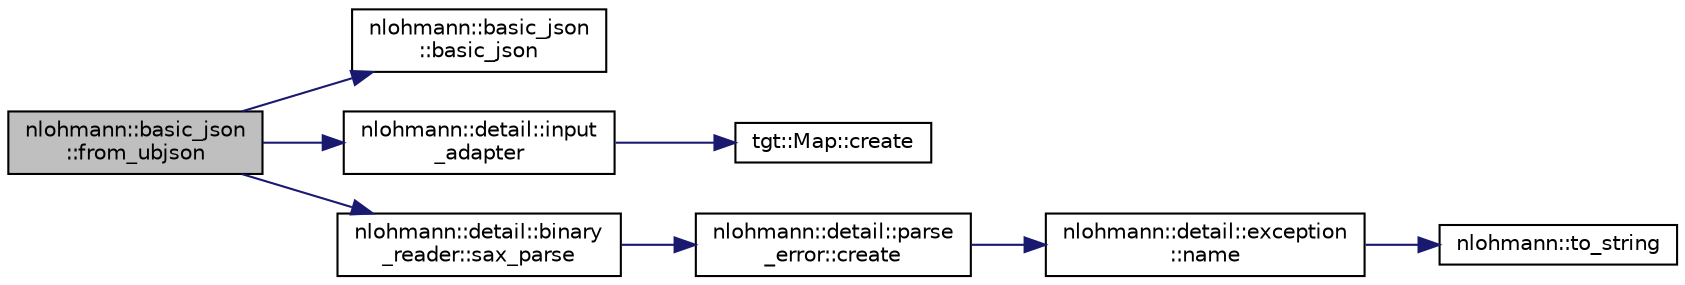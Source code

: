 digraph "nlohmann::basic_json::from_ubjson"
{
 // LATEX_PDF_SIZE
  edge [fontname="Helvetica",fontsize="10",labelfontname="Helvetica",labelfontsize="10"];
  node [fontname="Helvetica",fontsize="10",shape=record];
  rankdir="LR";
  Node1 [label="nlohmann::basic_json\l::from_ubjson",height=0.2,width=0.4,color="black", fillcolor="grey75", style="filled", fontcolor="black",tooltip=" "];
  Node1 -> Node2 [color="midnightblue",fontsize="10",style="solid",fontname="Helvetica"];
  Node2 [label="nlohmann::basic_json\l::basic_json",height=0.2,width=0.4,color="black", fillcolor="white", style="filled",URL="$classnlohmann_1_1basic__json.html#a19734fbc9c97d536832892ddacd6b62a",tooltip="create an empty value with a given type"];
  Node1 -> Node3 [color="midnightblue",fontsize="10",style="solid",fontname="Helvetica"];
  Node3 [label="nlohmann::detail::input\l_adapter",height=0.2,width=0.4,color="black", fillcolor="white", style="filled",URL="$namespacenlohmann_1_1detail.html#ad11a087dbe66eade5af4056aef9600bf",tooltip=" "];
  Node3 -> Node4 [color="midnightblue",fontsize="10",style="solid",fontname="Helvetica"];
  Node4 [label="tgt::Map::create",height=0.2,width=0.4,color="black", fillcolor="white", style="filled",URL="$namespacetgt_1_1_map.html#a32e3e12695ca247efa613a2d9f00a990",tooltip=" "];
  Node1 -> Node5 [color="midnightblue",fontsize="10",style="solid",fontname="Helvetica"];
  Node5 [label="nlohmann::detail::binary\l_reader::sax_parse",height=0.2,width=0.4,color="black", fillcolor="white", style="filled",URL="$classnlohmann_1_1detail_1_1binary__reader.html#ab4afd9ee276bbb15a0f898061aad94dd",tooltip=" "];
  Node5 -> Node6 [color="midnightblue",fontsize="10",style="solid",fontname="Helvetica"];
  Node6 [label="nlohmann::detail::parse\l_error::create",height=0.2,width=0.4,color="black", fillcolor="white", style="filled",URL="$classnlohmann_1_1detail_1_1parse__error.html#a137ea4d27de45d8a844fd13451d40f3d",tooltip="create a parse error exception"];
  Node6 -> Node7 [color="midnightblue",fontsize="10",style="solid",fontname="Helvetica"];
  Node7 [label="nlohmann::detail::exception\l::name",height=0.2,width=0.4,color="black", fillcolor="white", style="filled",URL="$classnlohmann_1_1detail_1_1exception.html#abf41a7e9178356314082284e6cfea278",tooltip=" "];
  Node7 -> Node8 [color="midnightblue",fontsize="10",style="solid",fontname="Helvetica"];
  Node8 [label="nlohmann::to_string",height=0.2,width=0.4,color="black", fillcolor="white", style="filled",URL="$namespacenlohmann.html#a6ce645a0b8717757e096a5b5773b7a16",tooltip="user-defined to_string function for JSON values"];
}
